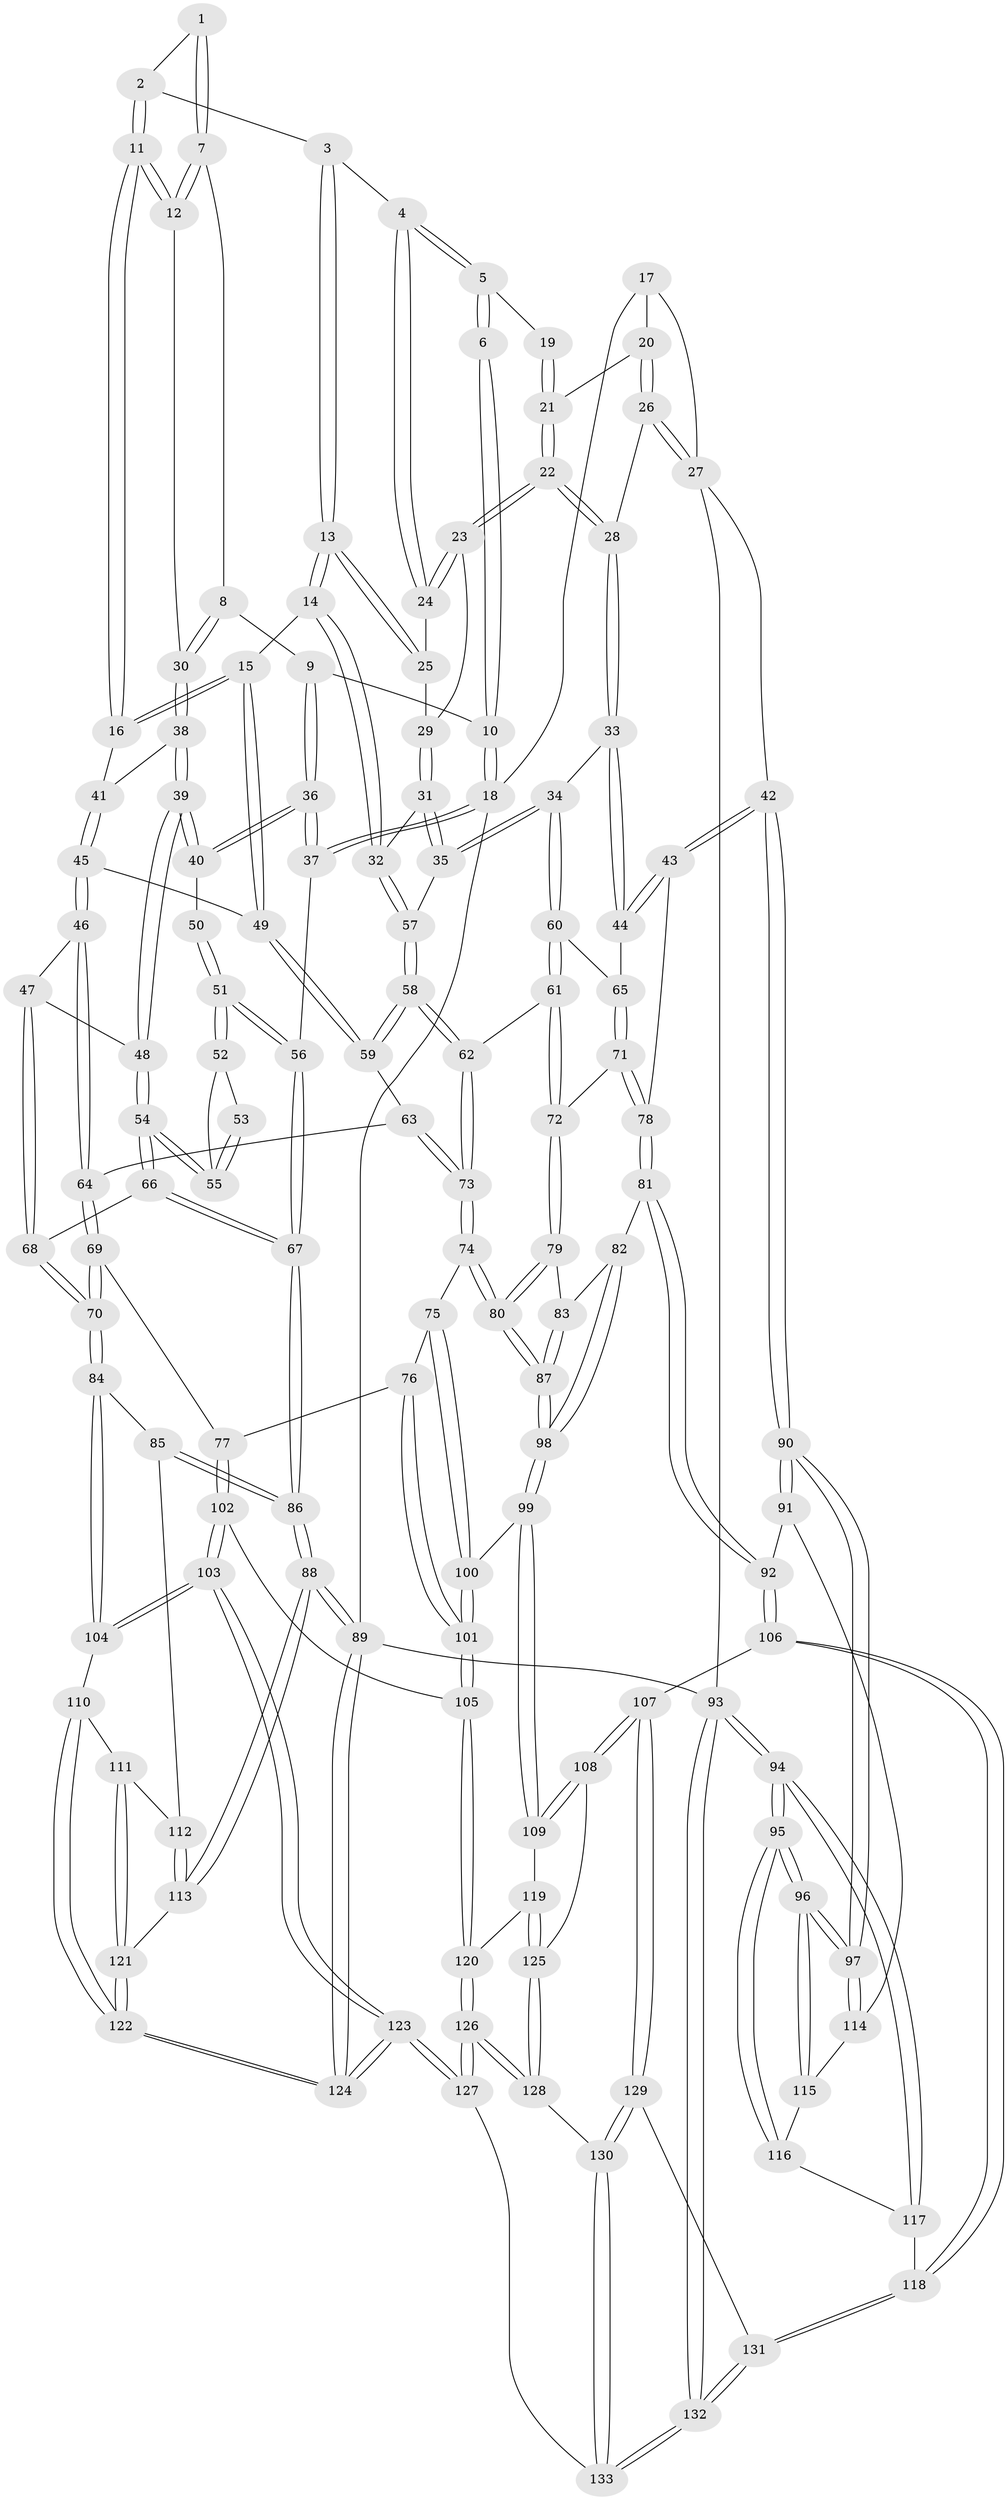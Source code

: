 // Generated by graph-tools (version 1.1) at 2025/16/03/09/25 04:16:56]
// undirected, 133 vertices, 329 edges
graph export_dot {
graph [start="1"]
  node [color=gray90,style=filled];
  1 [pos="+0.2985792572307896+0"];
  2 [pos="+0.416195385039723+0.045656408986878796"];
  3 [pos="+0.47587688138661666+0.03955749980445749"];
  4 [pos="+0.5880546007735189+0"];
  5 [pos="+0.6299071018533344+0"];
  6 [pos="+0.2887542368054278+0"];
  7 [pos="+0.2853266680816501+0.01081109258475735"];
  8 [pos="+0.1576966274820782+0.11156669127163421"];
  9 [pos="+0.13407077088776367+0.11825309398534475"];
  10 [pos="+0+0"];
  11 [pos="+0.3953659383965338+0.1633677072049178"];
  12 [pos="+0.3244914641610929+0.12765839215127064"];
  13 [pos="+0.4633327000206683+0.16226600441875508"];
  14 [pos="+0.44485001938954705+0.1868409489835531"];
  15 [pos="+0.4255837258073205+0.18649892008048516"];
  16 [pos="+0.3969709730635125+0.16488983019476763"];
  17 [pos="+0.9004153888531801+0"];
  18 [pos="+0+0"];
  19 [pos="+0.6392655409446542+0"];
  20 [pos="+0.9130840281289953+0.011892976126290986"];
  21 [pos="+0.741320177565851+0.05115221115226429"];
  22 [pos="+0.756509779524565+0.1166375275277054"];
  23 [pos="+0.6295531404514733+0.1367053257383354"];
  24 [pos="+0.585504360884123+0"];
  25 [pos="+0.5354341072919496+0.11131979974731897"];
  26 [pos="+0.9315895656701018+0.1211604394157146"];
  27 [pos="+1+0.3105697484383922"];
  28 [pos="+0.7667235677948945+0.12890400999005155"];
  29 [pos="+0.6181166534833901+0.14882952161987675"];
  30 [pos="+0.2812671617956058+0.1542260002098701"];
  31 [pos="+0.6077382565400739+0.19517055150079965"];
  32 [pos="+0.5115462105022796+0.24021779298364282"];
  33 [pos="+0.7596804753007814+0.1702462772192733"];
  34 [pos="+0.7048677511698005+0.27012556698098666"];
  35 [pos="+0.6973122996761947+0.26547916884581496"];
  36 [pos="+0.11682050548671669+0.15682870090464768"];
  37 [pos="+0+0.08000409565764877"];
  38 [pos="+0.25268639740753995+0.2009638236847365"];
  39 [pos="+0.1759600148910044+0.24624830141382817"];
  40 [pos="+0.12217869144277227+0.1830383394322638"];
  41 [pos="+0.29100590935134113+0.2393665195485361"];
  42 [pos="+1+0.34650200816080745"];
  43 [pos="+1+0.37533734230851246"];
  44 [pos="+0.9495410229381378+0.35635467415593747"];
  45 [pos="+0.30910802129816095+0.2973554458132338"];
  46 [pos="+0.2526308189007676+0.34284370073746595"];
  47 [pos="+0.22305052458176958+0.3296525075001574"];
  48 [pos="+0.18344634058971632+0.3093089727371647"];
  49 [pos="+0.3720182427607868+0.28109985633305684"];
  50 [pos="+0.08860427603824077+0.2112916798920097"];
  51 [pos="+0+0.31369788615180344"];
  52 [pos="+0.03578837689834589+0.3194049754442226"];
  53 [pos="+0.07693747376733455+0.2552813194259149"];
  54 [pos="+0.13413808551124676+0.3439258454521531"];
  55 [pos="+0.09590741598583934+0.331781309905261"];
  56 [pos="+0+0.3327472925427748"];
  57 [pos="+0.520195868436083+0.27088040399771185"];
  58 [pos="+0.5369364434243094+0.37605868324680375"];
  59 [pos="+0.4085900241394327+0.3626658848008468"];
  60 [pos="+0.7121521883418852+0.32352318156097176"];
  61 [pos="+0.6169287718758221+0.41126552710171604"];
  62 [pos="+0.5618723544261502+0.40689327010492765"];
  63 [pos="+0.3735970272321627+0.3992603196935041"];
  64 [pos="+0.28343794210376283+0.41101004049718803"];
  65 [pos="+0.8154475364782819+0.35355521422611713"];
  66 [pos="+0.11755610400029565+0.40314795824778277"];
  67 [pos="+0+0.4957290360790522"];
  68 [pos="+0.15837281149219343+0.49445368733591266"];
  69 [pos="+0.24129393442554517+0.5801342281527206"];
  70 [pos="+0.19505641028104245+0.5910010791210678"];
  71 [pos="+0.7469508369342268+0.4953306924674626"];
  72 [pos="+0.6655486137835394+0.4827165674767989"];
  73 [pos="+0.4500852302780606+0.5616022875929925"];
  74 [pos="+0.4460872482996128+0.5723830910745827"];
  75 [pos="+0.4018379565962698+0.5929286584990034"];
  76 [pos="+0.3449214433395076+0.6073155859124859"];
  77 [pos="+0.33351376228435886+0.6075737953383805"];
  78 [pos="+0.850836751742554+0.5633075799876093"];
  79 [pos="+0.6609559982996213+0.5232342896370412"];
  80 [pos="+0.5550660068246774+0.6409492103492759"];
  81 [pos="+0.8232945349589503+0.6566783505407955"];
  82 [pos="+0.7535576545668728+0.6463659124067915"];
  83 [pos="+0.6941372526289938+0.5854313496878"];
  84 [pos="+0.15785377831766975+0.6160131295837292"];
  85 [pos="+0.11971922380457739+0.6263716195154807"];
  86 [pos="+0+0.5552353728740269"];
  87 [pos="+0.5714907542567571+0.665672523444106"];
  88 [pos="+0+0.8829858250030311"];
  89 [pos="+0+1"];
  90 [pos="+1+0.5734722098551186"];
  91 [pos="+0.8604748041376227+0.690396854808543"];
  92 [pos="+0.8303258008912805+0.6743167693061948"];
  93 [pos="+1+1"];
  94 [pos="+1+1"];
  95 [pos="+1+1"];
  96 [pos="+1+0.862281631194609"];
  97 [pos="+1+0.7337092452168157"];
  98 [pos="+0.5921152436369331+0.7067170355309023"];
  99 [pos="+0.590399497482833+0.7398247361132004"];
  100 [pos="+0.46799795668619854+0.7574328113262433"];
  101 [pos="+0.42035975166910644+0.8030288513737227"];
  102 [pos="+0.31114298026905973+0.8426535083546185"];
  103 [pos="+0.29061627811402574+0.8549063363128913"];
  104 [pos="+0.24663347832487514+0.8324619229725276"];
  105 [pos="+0.40952626113956203+0.836907167628515"];
  106 [pos="+0.739424097782796+0.8452333995034995"];
  107 [pos="+0.7172136145867477+0.8471954780804707"];
  108 [pos="+0.65704507869413+0.8262143511104424"];
  109 [pos="+0.5912581997813218+0.7423631042585563"];
  110 [pos="+0.13859281601229972+0.8566127191474737"];
  111 [pos="+0.11441247859190132+0.8414051035012082"];
  112 [pos="+0.11444569250687234+0.6538748633380335"];
  113 [pos="+0+0.876889498600548"];
  114 [pos="+0.9121964452495276+0.7411412920800227"];
  115 [pos="+0.9200079177424662+0.807434290549735"];
  116 [pos="+0.9125096428968159+0.8372874152030992"];
  117 [pos="+0.8502385118677711+0.9105548404263569"];
  118 [pos="+0.8265290825546127+0.9164211933404874"];
  119 [pos="+0.4819006898615689+0.8636093978474801"];
  120 [pos="+0.44732895677939977+0.871852516958579"];
  121 [pos="+0+0.8780226333432551"];
  122 [pos="+0.15588427131200422+1"];
  123 [pos="+0.25365154472229884+1"];
  124 [pos="+0.24782440585893084+1"];
  125 [pos="+0.5791613026726163+0.9009579288392793"];
  126 [pos="+0.4500267641343332+1"];
  127 [pos="+0.42112332171189404+1"];
  128 [pos="+0.578815023031385+0.9033720027391813"];
  129 [pos="+0.6563098367869978+1"];
  130 [pos="+0.6460914266450885+1"];
  131 [pos="+0.8213489075500998+0.9498177021850521"];
  132 [pos="+0.8212727850409713+1"];
  133 [pos="+0.6036614214055568+1"];
  1 -- 2;
  1 -- 7;
  1 -- 7;
  2 -- 3;
  2 -- 11;
  2 -- 11;
  3 -- 4;
  3 -- 13;
  3 -- 13;
  4 -- 5;
  4 -- 5;
  4 -- 24;
  4 -- 24;
  5 -- 6;
  5 -- 6;
  5 -- 19;
  6 -- 10;
  6 -- 10;
  7 -- 8;
  7 -- 12;
  7 -- 12;
  8 -- 9;
  8 -- 30;
  8 -- 30;
  9 -- 10;
  9 -- 36;
  9 -- 36;
  10 -- 18;
  10 -- 18;
  11 -- 12;
  11 -- 12;
  11 -- 16;
  11 -- 16;
  12 -- 30;
  13 -- 14;
  13 -- 14;
  13 -- 25;
  13 -- 25;
  14 -- 15;
  14 -- 32;
  14 -- 32;
  15 -- 16;
  15 -- 16;
  15 -- 49;
  15 -- 49;
  16 -- 41;
  17 -- 18;
  17 -- 20;
  17 -- 27;
  18 -- 37;
  18 -- 37;
  18 -- 89;
  19 -- 21;
  19 -- 21;
  20 -- 21;
  20 -- 26;
  20 -- 26;
  21 -- 22;
  21 -- 22;
  22 -- 23;
  22 -- 23;
  22 -- 28;
  22 -- 28;
  23 -- 24;
  23 -- 24;
  23 -- 29;
  24 -- 25;
  25 -- 29;
  26 -- 27;
  26 -- 27;
  26 -- 28;
  27 -- 42;
  27 -- 93;
  28 -- 33;
  28 -- 33;
  29 -- 31;
  29 -- 31;
  30 -- 38;
  30 -- 38;
  31 -- 32;
  31 -- 35;
  31 -- 35;
  32 -- 57;
  32 -- 57;
  33 -- 34;
  33 -- 44;
  33 -- 44;
  34 -- 35;
  34 -- 35;
  34 -- 60;
  34 -- 60;
  35 -- 57;
  36 -- 37;
  36 -- 37;
  36 -- 40;
  36 -- 40;
  37 -- 56;
  38 -- 39;
  38 -- 39;
  38 -- 41;
  39 -- 40;
  39 -- 40;
  39 -- 48;
  39 -- 48;
  40 -- 50;
  41 -- 45;
  41 -- 45;
  42 -- 43;
  42 -- 43;
  42 -- 90;
  42 -- 90;
  43 -- 44;
  43 -- 44;
  43 -- 78;
  44 -- 65;
  45 -- 46;
  45 -- 46;
  45 -- 49;
  46 -- 47;
  46 -- 64;
  46 -- 64;
  47 -- 48;
  47 -- 68;
  47 -- 68;
  48 -- 54;
  48 -- 54;
  49 -- 59;
  49 -- 59;
  50 -- 51;
  50 -- 51;
  51 -- 52;
  51 -- 52;
  51 -- 56;
  51 -- 56;
  52 -- 53;
  52 -- 55;
  53 -- 55;
  53 -- 55;
  54 -- 55;
  54 -- 55;
  54 -- 66;
  54 -- 66;
  56 -- 67;
  56 -- 67;
  57 -- 58;
  57 -- 58;
  58 -- 59;
  58 -- 59;
  58 -- 62;
  58 -- 62;
  59 -- 63;
  60 -- 61;
  60 -- 61;
  60 -- 65;
  61 -- 62;
  61 -- 72;
  61 -- 72;
  62 -- 73;
  62 -- 73;
  63 -- 64;
  63 -- 73;
  63 -- 73;
  64 -- 69;
  64 -- 69;
  65 -- 71;
  65 -- 71;
  66 -- 67;
  66 -- 67;
  66 -- 68;
  67 -- 86;
  67 -- 86;
  68 -- 70;
  68 -- 70;
  69 -- 70;
  69 -- 70;
  69 -- 77;
  70 -- 84;
  70 -- 84;
  71 -- 72;
  71 -- 78;
  71 -- 78;
  72 -- 79;
  72 -- 79;
  73 -- 74;
  73 -- 74;
  74 -- 75;
  74 -- 80;
  74 -- 80;
  75 -- 76;
  75 -- 100;
  75 -- 100;
  76 -- 77;
  76 -- 101;
  76 -- 101;
  77 -- 102;
  77 -- 102;
  78 -- 81;
  78 -- 81;
  79 -- 80;
  79 -- 80;
  79 -- 83;
  80 -- 87;
  80 -- 87;
  81 -- 82;
  81 -- 92;
  81 -- 92;
  82 -- 83;
  82 -- 98;
  82 -- 98;
  83 -- 87;
  83 -- 87;
  84 -- 85;
  84 -- 104;
  84 -- 104;
  85 -- 86;
  85 -- 86;
  85 -- 112;
  86 -- 88;
  86 -- 88;
  87 -- 98;
  87 -- 98;
  88 -- 89;
  88 -- 89;
  88 -- 113;
  88 -- 113;
  89 -- 124;
  89 -- 124;
  89 -- 93;
  90 -- 91;
  90 -- 91;
  90 -- 97;
  90 -- 97;
  91 -- 92;
  91 -- 114;
  92 -- 106;
  92 -- 106;
  93 -- 94;
  93 -- 94;
  93 -- 132;
  93 -- 132;
  94 -- 95;
  94 -- 95;
  94 -- 117;
  94 -- 117;
  95 -- 96;
  95 -- 96;
  95 -- 116;
  95 -- 116;
  96 -- 97;
  96 -- 97;
  96 -- 115;
  96 -- 115;
  97 -- 114;
  97 -- 114;
  98 -- 99;
  98 -- 99;
  99 -- 100;
  99 -- 109;
  99 -- 109;
  100 -- 101;
  100 -- 101;
  101 -- 105;
  101 -- 105;
  102 -- 103;
  102 -- 103;
  102 -- 105;
  103 -- 104;
  103 -- 104;
  103 -- 123;
  103 -- 123;
  104 -- 110;
  105 -- 120;
  105 -- 120;
  106 -- 107;
  106 -- 118;
  106 -- 118;
  107 -- 108;
  107 -- 108;
  107 -- 129;
  107 -- 129;
  108 -- 109;
  108 -- 109;
  108 -- 125;
  109 -- 119;
  110 -- 111;
  110 -- 122;
  110 -- 122;
  111 -- 112;
  111 -- 121;
  111 -- 121;
  112 -- 113;
  112 -- 113;
  113 -- 121;
  114 -- 115;
  115 -- 116;
  116 -- 117;
  117 -- 118;
  118 -- 131;
  118 -- 131;
  119 -- 120;
  119 -- 125;
  119 -- 125;
  120 -- 126;
  120 -- 126;
  121 -- 122;
  121 -- 122;
  122 -- 124;
  122 -- 124;
  123 -- 124;
  123 -- 124;
  123 -- 127;
  123 -- 127;
  125 -- 128;
  125 -- 128;
  126 -- 127;
  126 -- 127;
  126 -- 128;
  126 -- 128;
  127 -- 133;
  128 -- 130;
  129 -- 130;
  129 -- 130;
  129 -- 131;
  130 -- 133;
  130 -- 133;
  131 -- 132;
  131 -- 132;
  132 -- 133;
  132 -- 133;
}
